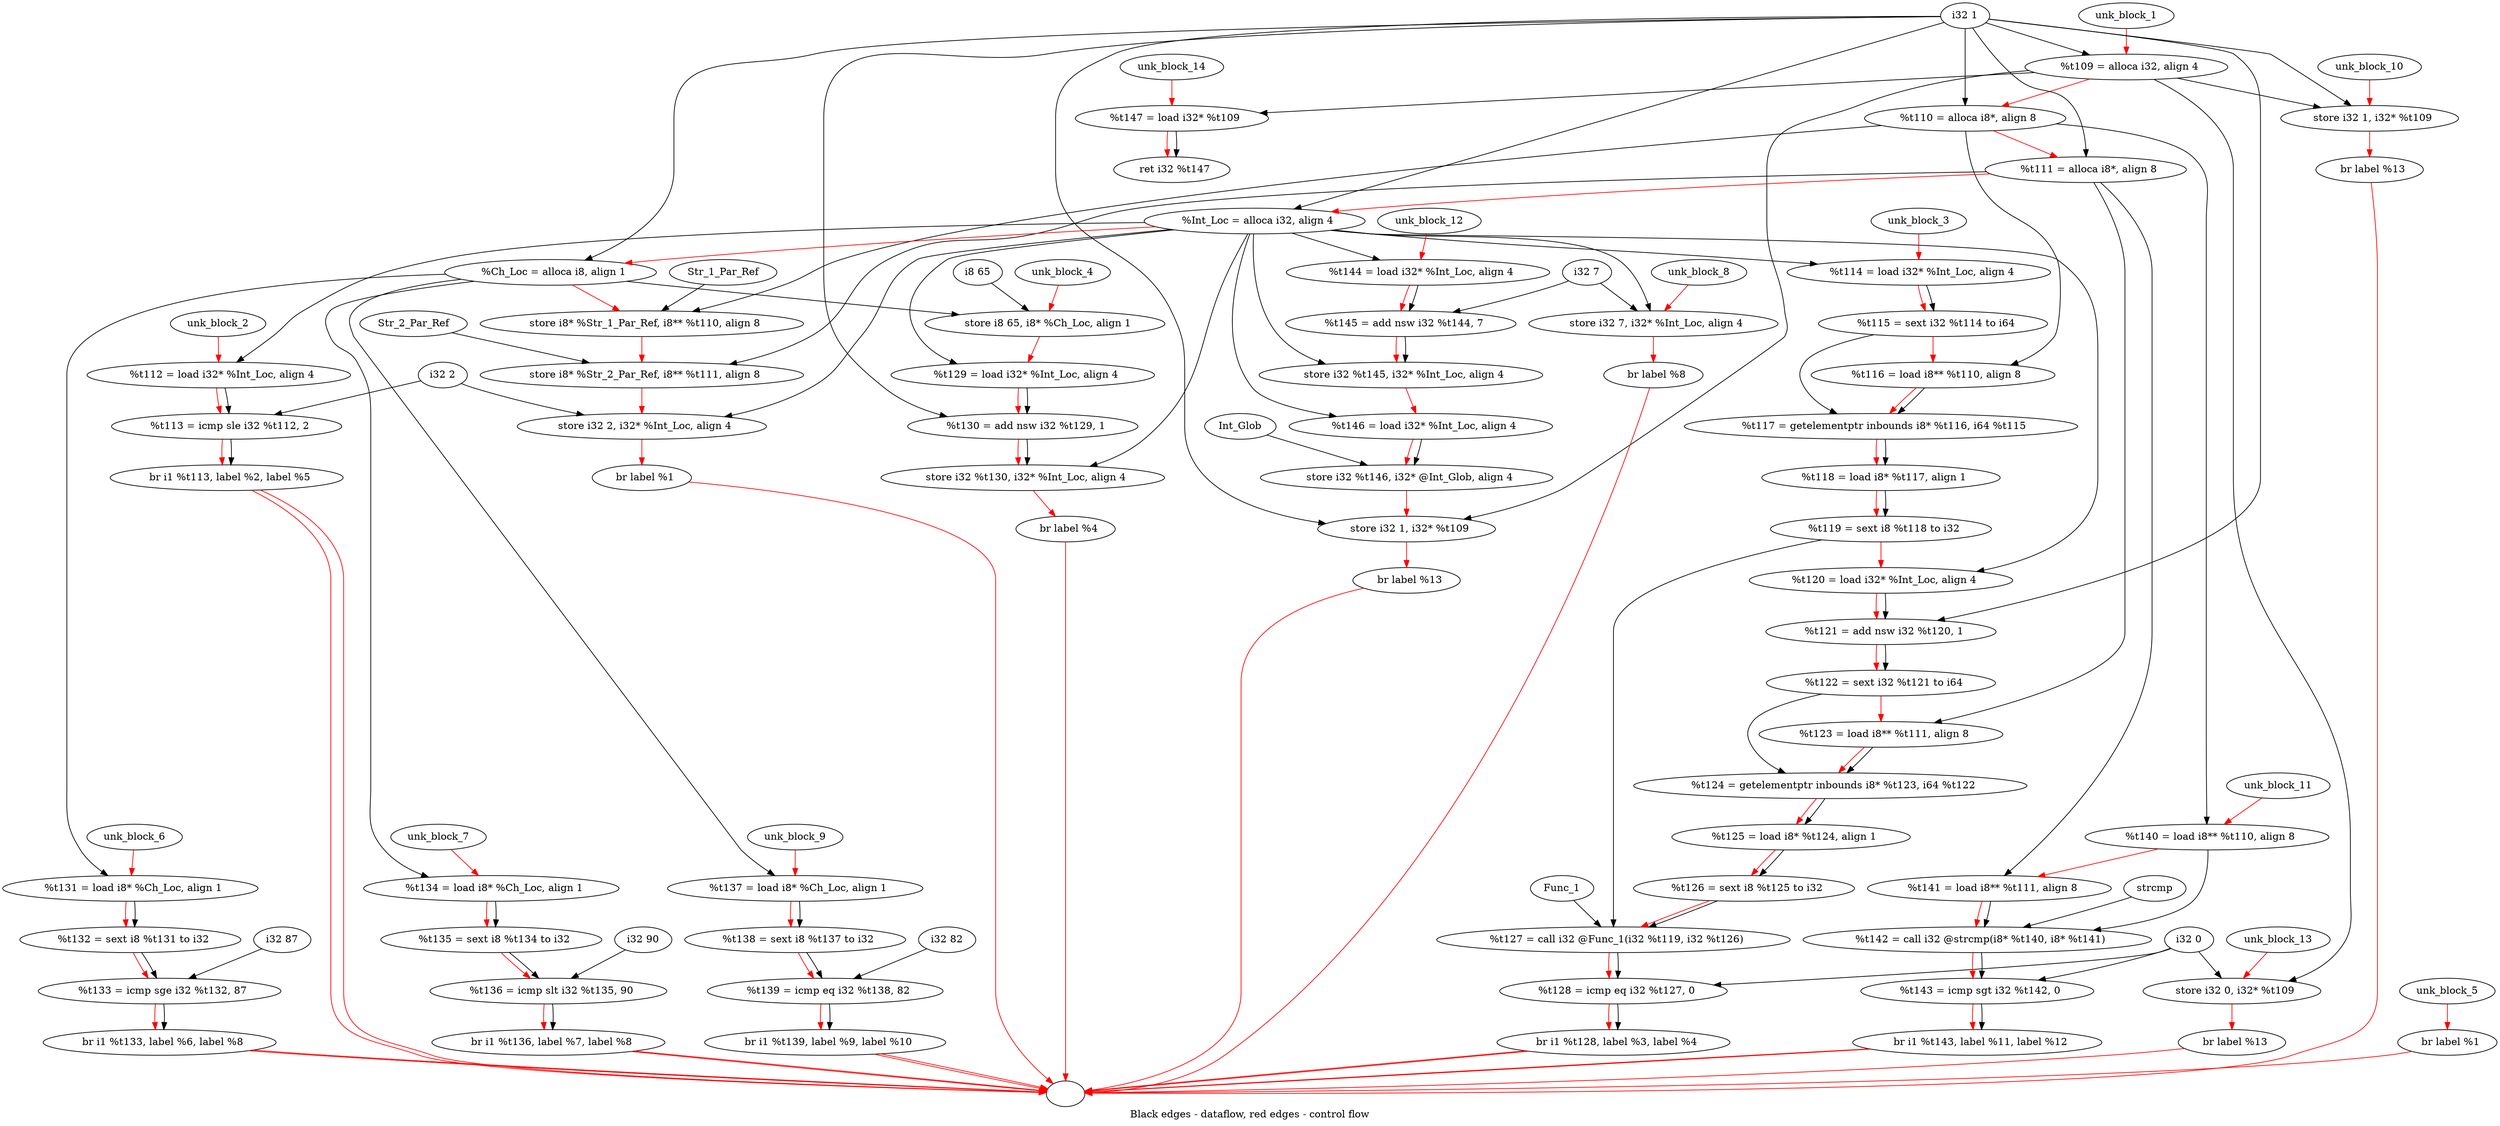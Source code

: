 digraph G {
compound=true
label="Black edges - dataflow, red edges - control flow"
"t109" [label="  %t109 = alloca i32, align 4"]
"t110" [label="  %t110 = alloca i8*, align 8"]
"t111" [label="  %t111 = alloca i8*, align 8"]
"Int_Loc" [label="  %Int_Loc = alloca i32, align 4"]
"Ch_Loc" [label="  %Ch_Loc = alloca i8, align 1"]
"_1" [label="  store i8* %Str_1_Par_Ref, i8** %t110, align 8"]
"_2" [label="  store i8* %Str_2_Par_Ref, i8** %t111, align 8"]
"_3" [label="  store i32 2, i32* %Int_Loc, align 4"]
"_4" [label="  br label %1"]
"unk_block_1" -> "t109"[color=red]
"i32 1" -> "t109"
"t109" -> "t110"[color=red weight=2]
"i32 1" -> "t110"
"t110" -> "t111"[color=red weight=2]
"i32 1" -> "t111"
"t111" -> "Int_Loc"[color=red weight=2]
"i32 1" -> "Int_Loc"
"Int_Loc" -> "Ch_Loc"[color=red weight=2]
"i32 1" -> "Ch_Loc"
"Ch_Loc" -> "_1"[color=red weight=2]
"Str_1_Par_Ref" -> "_1"
"t110" -> "_1"
"_1" -> "_2"[color=red weight=2]
"Str_2_Par_Ref" -> "_2"
"t111" -> "_2"
"_2" -> "_3"[color=red weight=2]
"i32 2" -> "_3"
"Int_Loc" -> "_3"
"_3" -> "_4"[color=red weight=2]
"_4" -> ""[color=red]

"t112" [label="  %t112 = load i32* %Int_Loc, align 4"]
"t113" [label="  %t113 = icmp sle i32 %t112, 2"]
"_5" [label="  br i1 %t113, label %2, label %5"]
"unk_block_2" -> "t112"[color=red]
"Int_Loc" -> "t112"
"t112" -> "t113"[color=red weight=2]
"t112" -> "t113"
"i32 2" -> "t113"
"t113" -> "_5"[color=red weight=2]
"t113" -> "_5"
"_5" -> ""[color=red]
"_5" -> ""[color=red]

"t114" [label="  %t114 = load i32* %Int_Loc, align 4"]
"t115" [label="  %t115 = sext i32 %t114 to i64"]
"t116" [label="  %t116 = load i8** %t110, align 8"]
"t117" [label="  %t117 = getelementptr inbounds i8* %t116, i64 %t115"]
"t118" [label="  %t118 = load i8* %t117, align 1"]
"t119" [label="  %t119 = sext i8 %t118 to i32"]
"t120" [label="  %t120 = load i32* %Int_Loc, align 4"]
"t121" [label="  %t121 = add nsw i32 %t120, 1"]
"t122" [label="  %t122 = sext i32 %t121 to i64"]
"t123" [label="  %t123 = load i8** %t111, align 8"]
"t124" [label="  %t124 = getelementptr inbounds i8* %t123, i64 %t122"]
"t125" [label="  %t125 = load i8* %t124, align 1"]
"t126" [label="  %t126 = sext i8 %t125 to i32"]
"t127" [label="  %t127 = call i32 @Func_1(i32 %t119, i32 %t126)"]
"t128" [label="  %t128 = icmp eq i32 %t127, 0"]
"_6" [label="  br i1 %t128, label %3, label %4"]
"unk_block_3" -> "t114"[color=red]
"Int_Loc" -> "t114"
"t114" -> "t115"[color=red weight=2]
"t114" -> "t115"
"t115" -> "t116"[color=red weight=2]
"t110" -> "t116"
"t116" -> "t117"[color=red weight=2]
"t116" -> "t117"
"t115" -> "t117"
"t117" -> "t118"[color=red weight=2]
"t117" -> "t118"
"t118" -> "t119"[color=red weight=2]
"t118" -> "t119"
"t119" -> "t120"[color=red weight=2]
"Int_Loc" -> "t120"
"t120" -> "t121"[color=red weight=2]
"t120" -> "t121"
"i32 1" -> "t121"
"t121" -> "t122"[color=red weight=2]
"t121" -> "t122"
"t122" -> "t123"[color=red weight=2]
"t111" -> "t123"
"t123" -> "t124"[color=red weight=2]
"t123" -> "t124"
"t122" -> "t124"
"t124" -> "t125"[color=red weight=2]
"t124" -> "t125"
"t125" -> "t126"[color=red weight=2]
"t125" -> "t126"
"t126" -> "t127"[color=red weight=2]
"t119" -> "t127"
"t126" -> "t127"
"Func_1" -> "t127"
"t127" -> "t128"[color=red weight=2]
"t127" -> "t128"
"i32 0" -> "t128"
"t128" -> "_6"[color=red weight=2]
"t128" -> "_6"
"_6" -> ""[color=red]
"_6" -> ""[color=red]

"_7" [label="  store i8 65, i8* %Ch_Loc, align 1"]
"t129" [label="  %t129 = load i32* %Int_Loc, align 4"]
"t130" [label="  %t130 = add nsw i32 %t129, 1"]
"_8" [label="  store i32 %t130, i32* %Int_Loc, align 4"]
"_9" [label="  br label %4"]
"unk_block_4" -> "_7"[color=red]
"i8 65" -> "_7"
"Ch_Loc" -> "_7"
"_7" -> "t129"[color=red weight=2]
"Int_Loc" -> "t129"
"t129" -> "t130"[color=red weight=2]
"t129" -> "t130"
"i32 1" -> "t130"
"t130" -> "_8"[color=red weight=2]
"t130" -> "_8"
"Int_Loc" -> "_8"
"_8" -> "_9"[color=red weight=2]
"_9" -> ""[color=red]

"_10" [label="  br label %1"]
"unk_block_5" -> "_10"[color=red]
"_10" -> ""[color=red]

"t131" [label="  %t131 = load i8* %Ch_Loc, align 1"]
"t132" [label="  %t132 = sext i8 %t131 to i32"]
"t133" [label="  %t133 = icmp sge i32 %t132, 87"]
"_11" [label="  br i1 %t133, label %6, label %8"]
"unk_block_6" -> "t131"[color=red]
"Ch_Loc" -> "t131"
"t131" -> "t132"[color=red weight=2]
"t131" -> "t132"
"t132" -> "t133"[color=red weight=2]
"t132" -> "t133"
"i32 87" -> "t133"
"t133" -> "_11"[color=red weight=2]
"t133" -> "_11"
"_11" -> ""[color=red]
"_11" -> ""[color=red]

"t134" [label="  %t134 = load i8* %Ch_Loc, align 1"]
"t135" [label="  %t135 = sext i8 %t134 to i32"]
"t136" [label="  %t136 = icmp slt i32 %t135, 90"]
"_12" [label="  br i1 %t136, label %7, label %8"]
"unk_block_7" -> "t134"[color=red]
"Ch_Loc" -> "t134"
"t134" -> "t135"[color=red weight=2]
"t134" -> "t135"
"t135" -> "t136"[color=red weight=2]
"t135" -> "t136"
"i32 90" -> "t136"
"t136" -> "_12"[color=red weight=2]
"t136" -> "_12"
"_12" -> ""[color=red]
"_12" -> ""[color=red]

"_13" [label="  store i32 7, i32* %Int_Loc, align 4"]
"_14" [label="  br label %8"]
"unk_block_8" -> "_13"[color=red]
"i32 7" -> "_13"
"Int_Loc" -> "_13"
"_13" -> "_14"[color=red weight=2]
"_14" -> ""[color=red]

"t137" [label="  %t137 = load i8* %Ch_Loc, align 1"]
"t138" [label="  %t138 = sext i8 %t137 to i32"]
"t139" [label="  %t139 = icmp eq i32 %t138, 82"]
"_15" [label="  br i1 %t139, label %9, label %10"]
"unk_block_9" -> "t137"[color=red]
"Ch_Loc" -> "t137"
"t137" -> "t138"[color=red weight=2]
"t137" -> "t138"
"t138" -> "t139"[color=red weight=2]
"t138" -> "t139"
"i32 82" -> "t139"
"t139" -> "_15"[color=red weight=2]
"t139" -> "_15"
"_15" -> ""[color=red]
"_15" -> ""[color=red]

"_16" [label="  store i32 1, i32* %t109"]
"_17" [label="  br label %13"]
"unk_block_10" -> "_16"[color=red]
"i32 1" -> "_16"
"t109" -> "_16"
"_16" -> "_17"[color=red weight=2]
"_17" -> ""[color=red]

"t140" [label="  %t140 = load i8** %t110, align 8"]
"t141" [label="  %t141 = load i8** %t111, align 8"]
"t142" [label="  %t142 = call i32 @strcmp(i8* %t140, i8* %t141)"]
"t143" [label="  %t143 = icmp sgt i32 %t142, 0"]
"_18" [label="  br i1 %t143, label %11, label %12"]
"unk_block_11" -> "t140"[color=red]
"t110" -> "t140"
"t140" -> "t141"[color=red weight=2]
"t111" -> "t141"
"t141" -> "t142"[color=red weight=2]
"t140" -> "t142"
"t141" -> "t142"
"strcmp" -> "t142"
"t142" -> "t143"[color=red weight=2]
"t142" -> "t143"
"i32 0" -> "t143"
"t143" -> "_18"[color=red weight=2]
"t143" -> "_18"
"_18" -> ""[color=red]
"_18" -> ""[color=red]

"t144" [label="  %t144 = load i32* %Int_Loc, align 4"]
"t145" [label="  %t145 = add nsw i32 %t144, 7"]
"_19" [label="  store i32 %t145, i32* %Int_Loc, align 4"]
"t146" [label="  %t146 = load i32* %Int_Loc, align 4"]
"_20" [label="  store i32 %t146, i32* @Int_Glob, align 4"]
"_21" [label="  store i32 1, i32* %t109"]
"_22" [label="  br label %13"]
"unk_block_12" -> "t144"[color=red]
"Int_Loc" -> "t144"
"t144" -> "t145"[color=red weight=2]
"t144" -> "t145"
"i32 7" -> "t145"
"t145" -> "_19"[color=red weight=2]
"t145" -> "_19"
"Int_Loc" -> "_19"
"_19" -> "t146"[color=red weight=2]
"Int_Loc" -> "t146"
"t146" -> "_20"[color=red weight=2]
"t146" -> "_20"
"Int_Glob" -> "_20"
"_20" -> "_21"[color=red weight=2]
"i32 1" -> "_21"
"t109" -> "_21"
"_21" -> "_22"[color=red weight=2]
"_22" -> ""[color=red]

"_23" [label="  store i32 0, i32* %t109"]
"_24" [label="  br label %13"]
"unk_block_13" -> "_23"[color=red]
"i32 0" -> "_23"
"t109" -> "_23"
"_23" -> "_24"[color=red weight=2]
"_24" -> ""[color=red]

"t147" [label="  %t147 = load i32* %t109"]
"_25" [label="  ret i32 %t147"]
"unk_block_14" -> "t147"[color=red]
"t109" -> "t147"
"t147" -> "_25"[color=red weight=2]
"t147" -> "_25"

}
